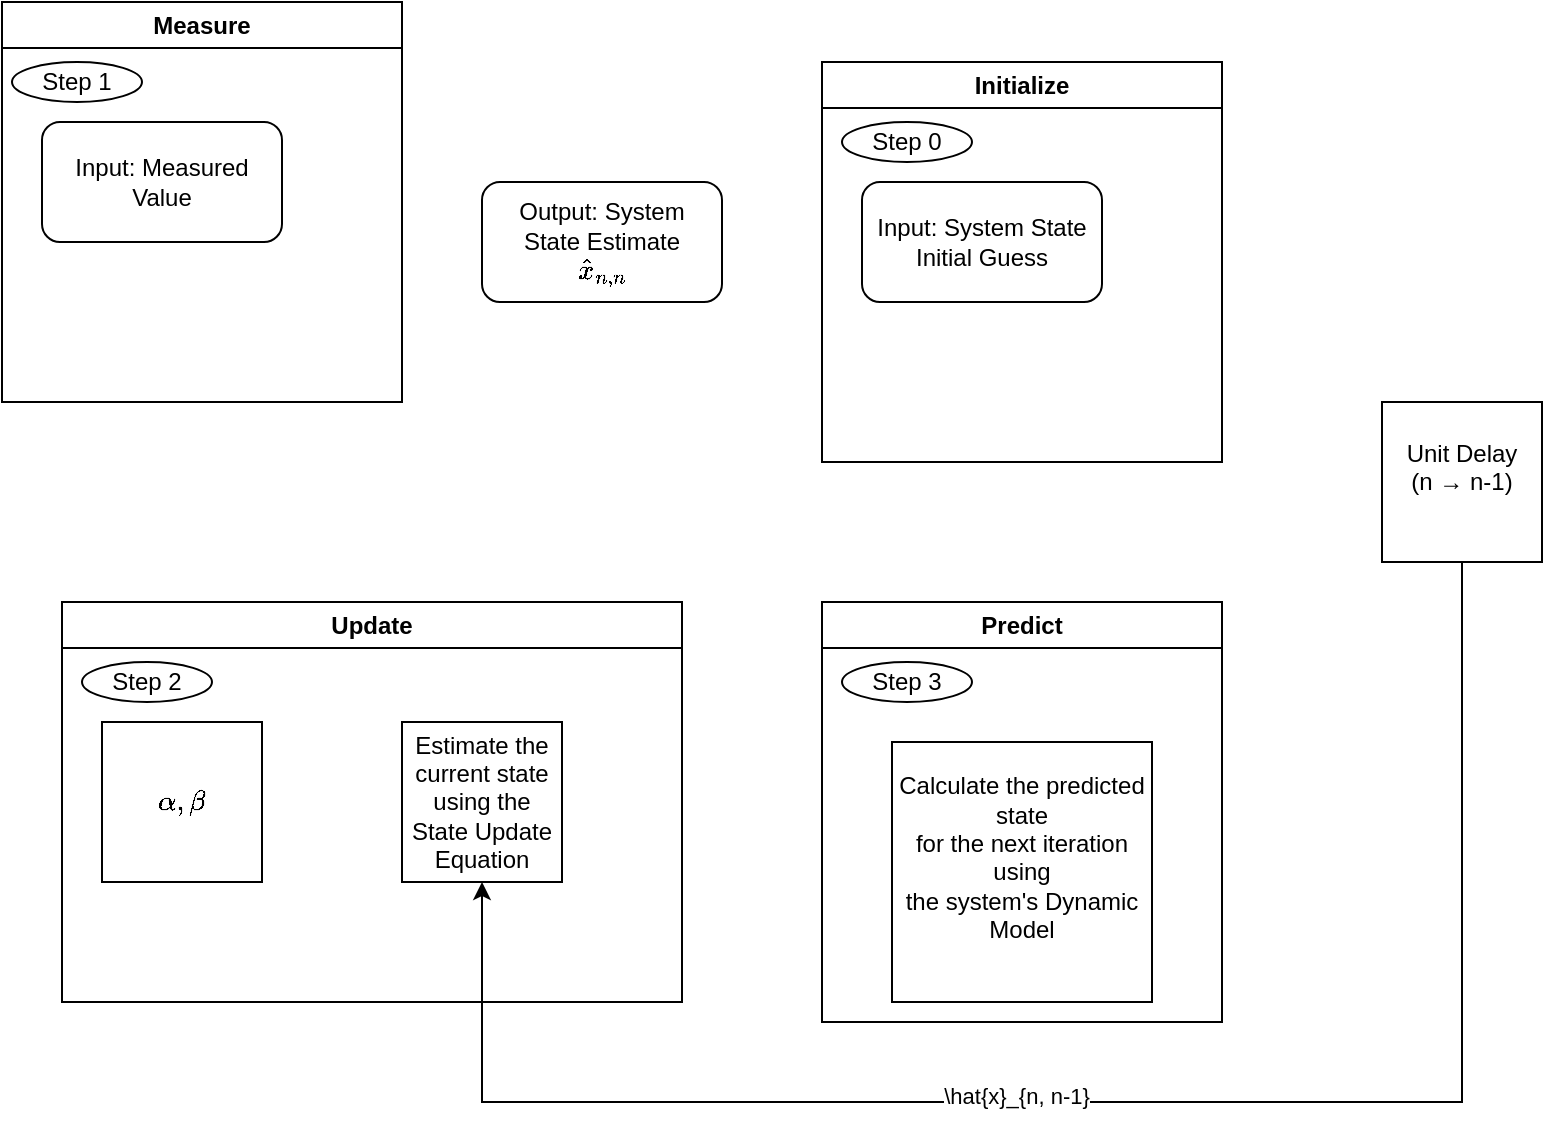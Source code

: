 <mxfile version="24.7.7">
  <diagram name="Page-1" id="5M7yp7-hpiBNghgPRTop">
    <mxGraphModel dx="1368" dy="790" grid="1" gridSize="10" guides="1" tooltips="1" connect="1" arrows="1" fold="1" page="1" pageScale="1" pageWidth="850" pageHeight="1100" math="1" shadow="0">
      <root>
        <mxCell id="0" />
        <mxCell id="1" parent="0" />
        <mxCell id="EmhOjS3qAjuYPkBUFN73-1" value="Measure" style="swimlane;whiteSpace=wrap;html=1;" vertex="1" parent="1">
          <mxGeometry x="30" y="240" width="200" height="200" as="geometry" />
        </mxCell>
        <mxCell id="EmhOjS3qAjuYPkBUFN73-10" value="Step 1" style="ellipse;whiteSpace=wrap;html=1;" vertex="1" parent="EmhOjS3qAjuYPkBUFN73-1">
          <mxGeometry x="5" y="30" width="65" height="20" as="geometry" />
        </mxCell>
        <mxCell id="EmhOjS3qAjuYPkBUFN73-14" value="Input: Measured Value" style="rounded=1;whiteSpace=wrap;html=1;" vertex="1" parent="EmhOjS3qAjuYPkBUFN73-1">
          <mxGeometry x="20" y="60" width="120" height="60" as="geometry" />
        </mxCell>
        <mxCell id="EmhOjS3qAjuYPkBUFN73-2" value="Initialize" style="swimlane;whiteSpace=wrap;html=1;" vertex="1" parent="1">
          <mxGeometry x="440" y="270" width="200" height="200" as="geometry" />
        </mxCell>
        <mxCell id="EmhOjS3qAjuYPkBUFN73-11" value="Step 0" style="ellipse;whiteSpace=wrap;html=1;" vertex="1" parent="EmhOjS3qAjuYPkBUFN73-2">
          <mxGeometry x="10" y="30" width="65" height="20" as="geometry" />
        </mxCell>
        <mxCell id="EmhOjS3qAjuYPkBUFN73-15" value="Input: System State&lt;br&gt;Initial Guess" style="rounded=1;whiteSpace=wrap;html=1;" vertex="1" parent="EmhOjS3qAjuYPkBUFN73-2">
          <mxGeometry x="20" y="60" width="120" height="60" as="geometry" />
        </mxCell>
        <mxCell id="EmhOjS3qAjuYPkBUFN73-3" value="Update" style="swimlane;whiteSpace=wrap;html=1;" vertex="1" parent="1">
          <mxGeometry x="60" y="540" width="310" height="200" as="geometry" />
        </mxCell>
        <mxCell id="EmhOjS3qAjuYPkBUFN73-5" value="\(\alpha, \beta\)" style="whiteSpace=wrap;html=1;aspect=fixed;" vertex="1" parent="EmhOjS3qAjuYPkBUFN73-3">
          <mxGeometry x="20" y="60" width="80" height="80" as="geometry" />
        </mxCell>
        <mxCell id="EmhOjS3qAjuYPkBUFN73-6" value="Estimate the current state&#xa;using the State Update Equation" style="whiteSpace=wrap;html=1;aspect=fixed;" vertex="1" parent="EmhOjS3qAjuYPkBUFN73-3">
          <mxGeometry x="170" y="60" width="80" height="80" as="geometry" />
        </mxCell>
        <mxCell id="EmhOjS3qAjuYPkBUFN73-12" value="Step 2" style="ellipse;whiteSpace=wrap;html=1;" vertex="1" parent="EmhOjS3qAjuYPkBUFN73-3">
          <mxGeometry x="10" y="30" width="65" height="20" as="geometry" />
        </mxCell>
        <mxCell id="EmhOjS3qAjuYPkBUFN73-4" value="Predict" style="swimlane;whiteSpace=wrap;html=1;" vertex="1" parent="1">
          <mxGeometry x="440" y="540" width="200" height="210" as="geometry" />
        </mxCell>
        <mxCell id="EmhOjS3qAjuYPkBUFN73-9" value="Calculate the predicted state&lt;br&gt;for the next iteration using&lt;br&gt;the system&#39;s Dynamic Model&lt;div&gt;&lt;br/&gt;&lt;/div&gt;" style="whiteSpace=wrap;html=1;aspect=fixed;" vertex="1" parent="EmhOjS3qAjuYPkBUFN73-4">
          <mxGeometry x="35" y="70" width="130" height="130" as="geometry" />
        </mxCell>
        <mxCell id="EmhOjS3qAjuYPkBUFN73-13" value="Step 3" style="ellipse;whiteSpace=wrap;html=1;" vertex="1" parent="EmhOjS3qAjuYPkBUFN73-4">
          <mxGeometry x="10" y="30" width="65" height="20" as="geometry" />
        </mxCell>
        <mxCell id="EmhOjS3qAjuYPkBUFN73-16" value="Output: System&lt;br&gt;State Estimate&lt;div&gt;\(\hat{x}_{n,n}\)&lt;/div&gt;" style="rounded=1;whiteSpace=wrap;html=1;" vertex="1" parent="1">
          <mxGeometry x="270" y="330" width="120" height="60" as="geometry" />
        </mxCell>
        <mxCell id="EmhOjS3qAjuYPkBUFN73-23" style="edgeStyle=orthogonalEdgeStyle;rounded=0;orthogonalLoop=1;jettySize=auto;html=1;entryX=0.5;entryY=1;entryDx=0;entryDy=0;" edge="1" parent="1" source="EmhOjS3qAjuYPkBUFN73-21" target="EmhOjS3qAjuYPkBUFN73-6">
          <mxGeometry relative="1" as="geometry">
            <Array as="points">
              <mxPoint x="760" y="790" />
              <mxPoint x="270" y="790" />
            </Array>
          </mxGeometry>
        </mxCell>
        <mxCell id="EmhOjS3qAjuYPkBUFN73-25" value="&lt;div&gt;&lt;br&gt;&lt;/div&gt;&lt;div&gt;&lt;br&gt;&lt;/div&gt;" style="edgeLabel;html=1;align=center;verticalAlign=middle;resizable=0;points=[];" vertex="1" connectable="0" parent="EmhOjS3qAjuYPkBUFN73-23">
          <mxGeometry x="0.16" y="5" relative="1" as="geometry">
            <mxPoint as="offset" />
          </mxGeometry>
        </mxCell>
        <mxCell id="EmhOjS3qAjuYPkBUFN73-26" value="&lt;div&gt;\hat{x}_{n, n-1} &lt;br&gt;&lt;/div&gt;&lt;div&gt;&lt;br&gt;&lt;/div&gt;" style="edgeLabel;html=1;align=center;verticalAlign=middle;resizable=0;points=[];" vertex="1" connectable="0" parent="EmhOjS3qAjuYPkBUFN73-23">
          <mxGeometry x="0.133" y="4" relative="1" as="geometry">
            <mxPoint as="offset" />
          </mxGeometry>
        </mxCell>
        <mxCell id="EmhOjS3qAjuYPkBUFN73-21" value="Unit Delay&lt;br&gt;(n → n-1)&lt;div&gt;&lt;br/&gt;&lt;/div&gt;" style="whiteSpace=wrap;html=1;aspect=fixed;" vertex="1" parent="1">
          <mxGeometry x="720" y="440" width="80" height="80" as="geometry" />
        </mxCell>
      </root>
    </mxGraphModel>
  </diagram>
</mxfile>
